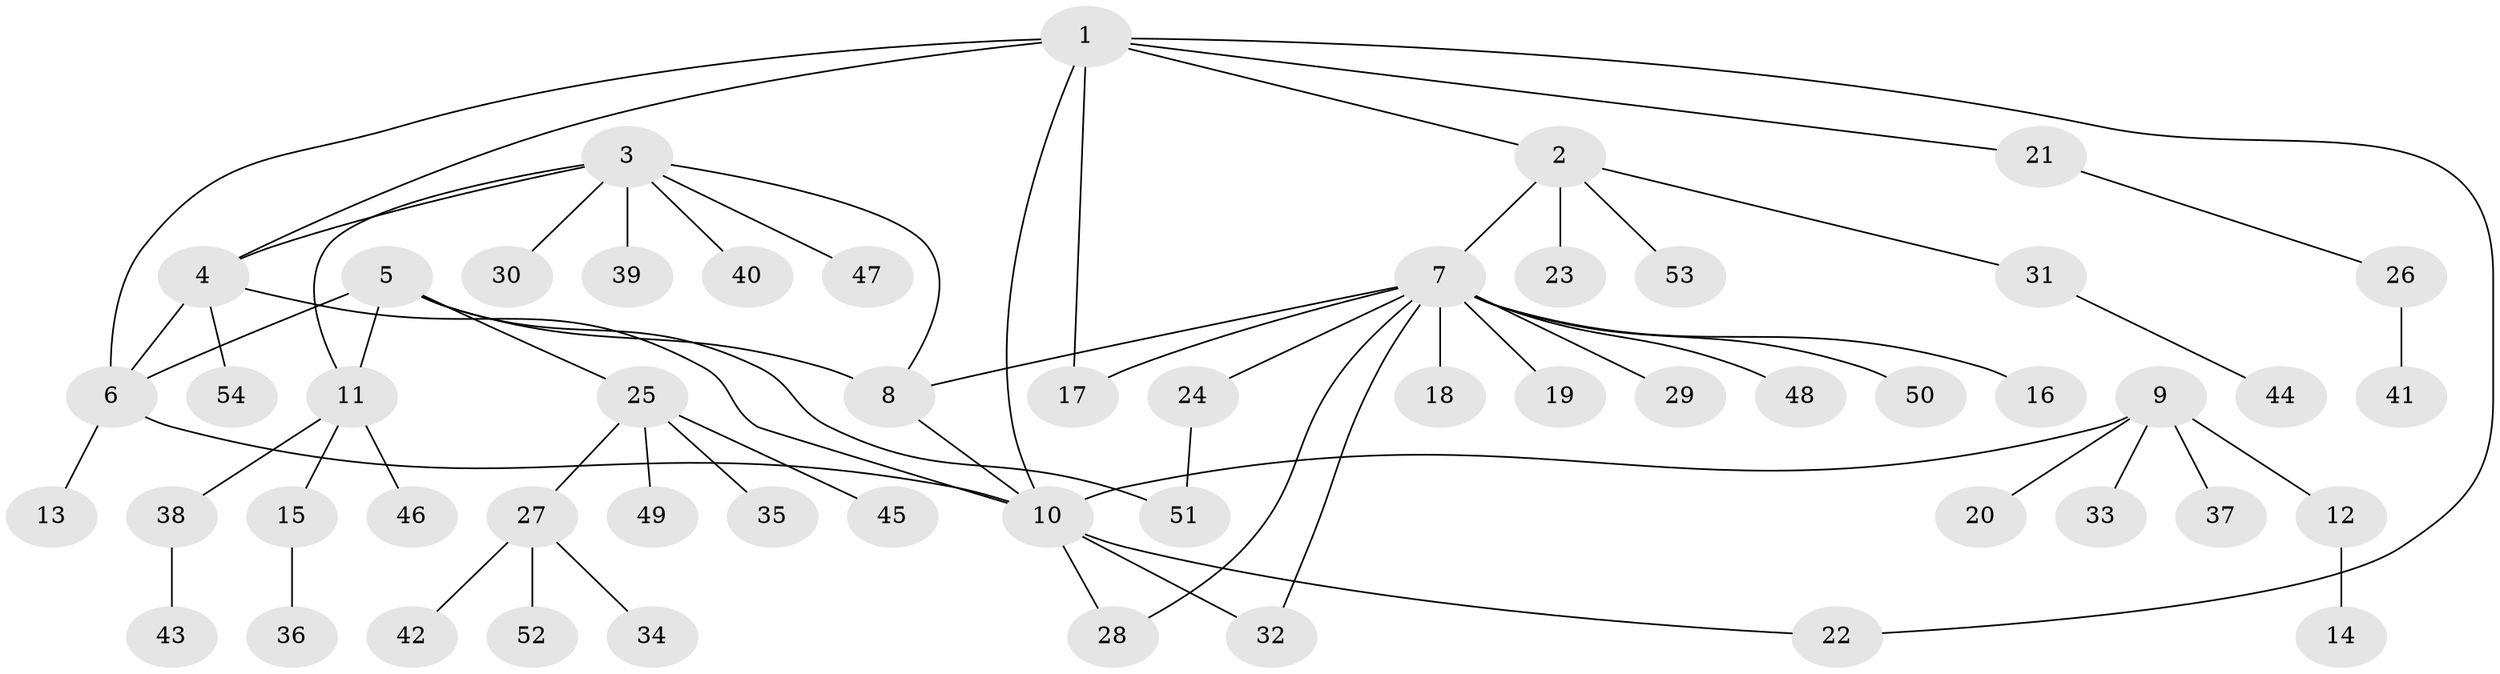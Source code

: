 // Generated by graph-tools (version 1.1) at 2025/02/03/09/25 03:02:45]
// undirected, 54 vertices, 65 edges
graph export_dot {
graph [start="1"]
  node [color=gray90,style=filled];
  1;
  2;
  3;
  4;
  5;
  6;
  7;
  8;
  9;
  10;
  11;
  12;
  13;
  14;
  15;
  16;
  17;
  18;
  19;
  20;
  21;
  22;
  23;
  24;
  25;
  26;
  27;
  28;
  29;
  30;
  31;
  32;
  33;
  34;
  35;
  36;
  37;
  38;
  39;
  40;
  41;
  42;
  43;
  44;
  45;
  46;
  47;
  48;
  49;
  50;
  51;
  52;
  53;
  54;
  1 -- 2;
  1 -- 4;
  1 -- 6;
  1 -- 10;
  1 -- 17;
  1 -- 21;
  1 -- 22;
  2 -- 7;
  2 -- 23;
  2 -- 31;
  2 -- 53;
  3 -- 4;
  3 -- 8;
  3 -- 11;
  3 -- 30;
  3 -- 39;
  3 -- 40;
  3 -- 47;
  4 -- 6;
  4 -- 10;
  4 -- 54;
  5 -- 6;
  5 -- 8;
  5 -- 11;
  5 -- 25;
  5 -- 51;
  6 -- 10;
  6 -- 13;
  7 -- 8;
  7 -- 16;
  7 -- 17;
  7 -- 18;
  7 -- 19;
  7 -- 24;
  7 -- 28;
  7 -- 29;
  7 -- 32;
  7 -- 48;
  7 -- 50;
  8 -- 10;
  9 -- 10;
  9 -- 12;
  9 -- 20;
  9 -- 33;
  9 -- 37;
  10 -- 22;
  10 -- 28;
  10 -- 32;
  11 -- 15;
  11 -- 38;
  11 -- 46;
  12 -- 14;
  15 -- 36;
  21 -- 26;
  24 -- 51;
  25 -- 27;
  25 -- 35;
  25 -- 45;
  25 -- 49;
  26 -- 41;
  27 -- 34;
  27 -- 42;
  27 -- 52;
  31 -- 44;
  38 -- 43;
}
